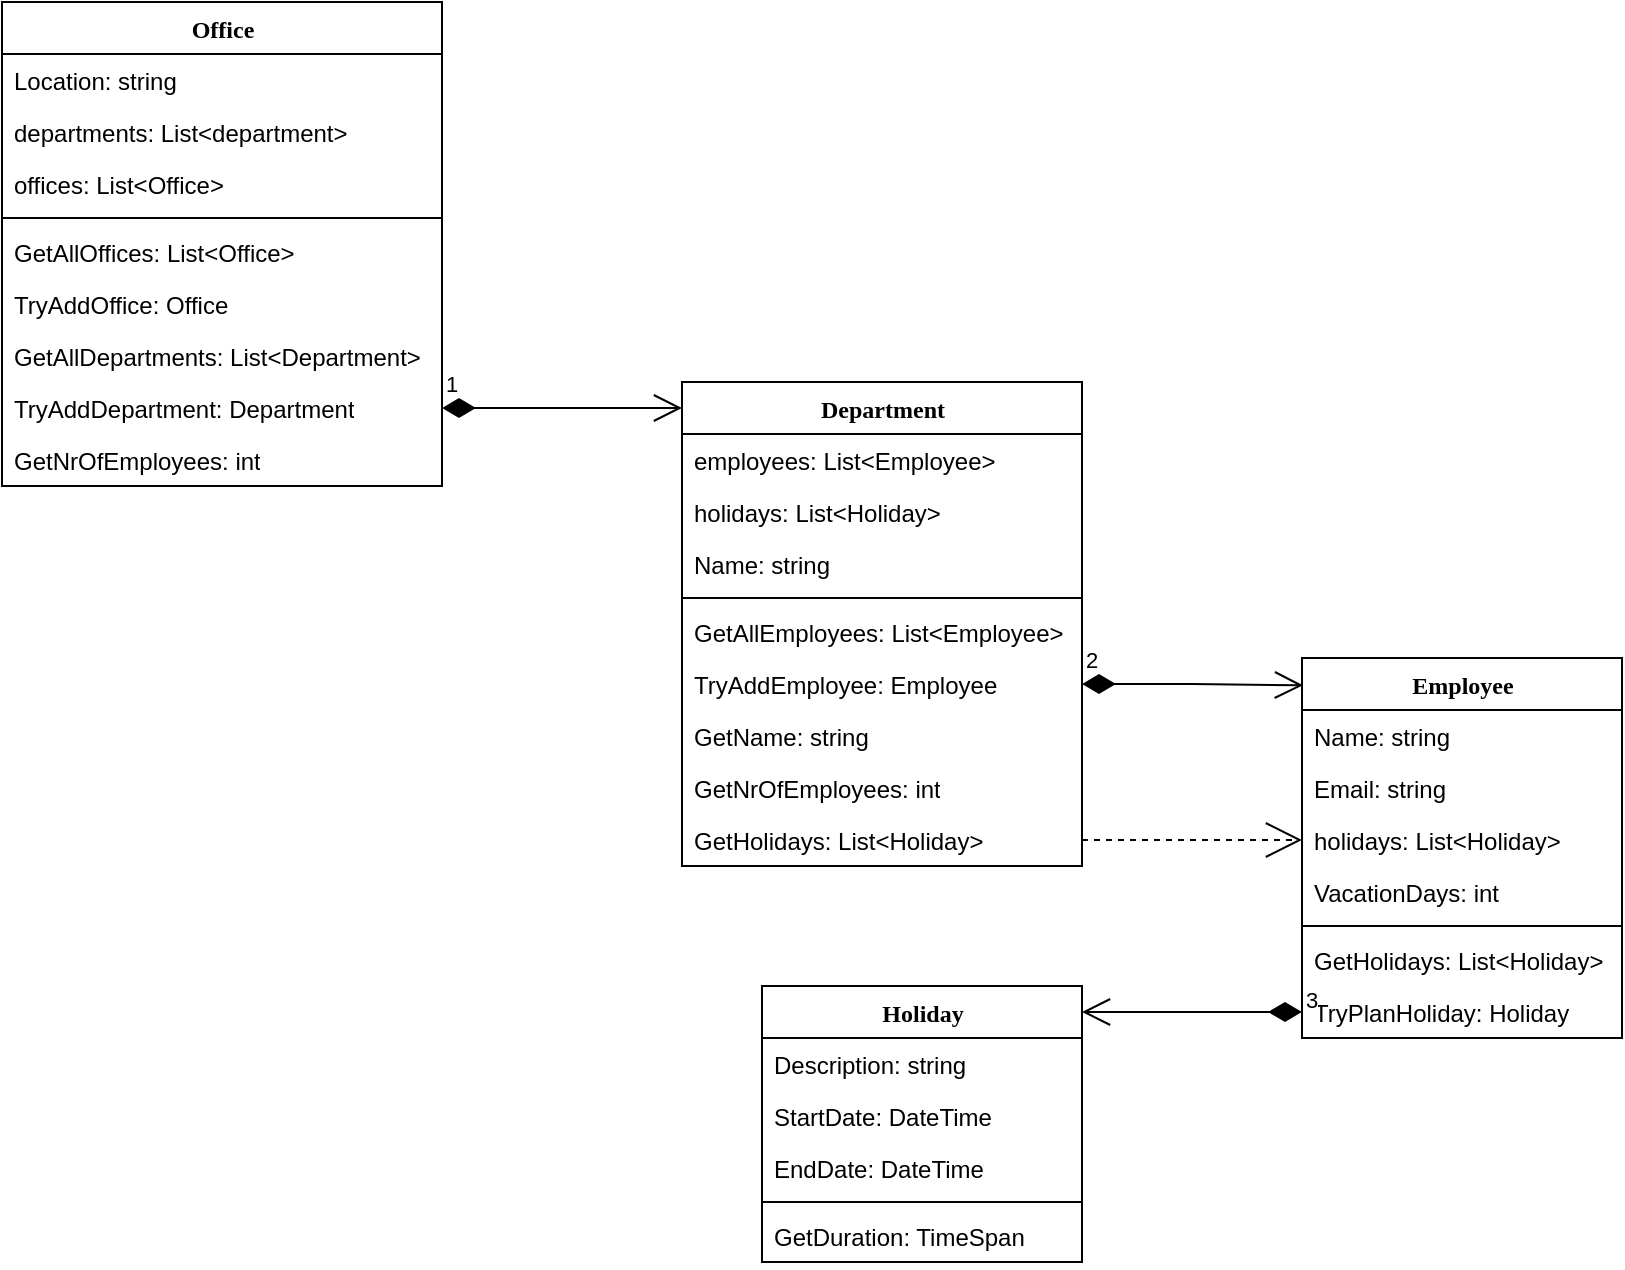 <mxfile version="20.6.2" type="device"><diagram id="7syr8TO3DFOVPjTVeubz" name="Pagina-1"><mxGraphModel dx="1024" dy="604" grid="1" gridSize="10" guides="1" tooltips="1" connect="1" arrows="1" fold="1" page="1" pageScale="1" pageWidth="1169" pageHeight="827" math="0" shadow="0"><root><mxCell id="0"/><mxCell id="1" parent="0"/><mxCell id="m-eqtbrDtFJp4hwc-xNo-1" value="Office" style="swimlane;html=1;fontStyle=1;align=center;verticalAlign=top;childLayout=stackLayout;horizontal=1;startSize=26;horizontalStack=0;resizeParent=1;resizeLast=0;collapsible=1;marginBottom=0;swimlaneFillColor=#ffffff;rounded=0;shadow=0;comic=0;labelBackgroundColor=none;strokeWidth=1;fillColor=none;fontFamily=Verdana;fontSize=12" parent="1" vertex="1"><mxGeometry x="110" y="56" width="220" height="242" as="geometry"/></mxCell><mxCell id="m-eqtbrDtFJp4hwc-xNo-2" value="Location: string" style="text;html=1;strokeColor=none;fillColor=none;align=left;verticalAlign=top;spacingLeft=4;spacingRight=4;whiteSpace=wrap;overflow=hidden;rotatable=0;points=[[0,0.5],[1,0.5]];portConstraint=eastwest;" parent="m-eqtbrDtFJp4hwc-xNo-1" vertex="1"><mxGeometry y="26" width="220" height="26" as="geometry"/></mxCell><mxCell id="m-eqtbrDtFJp4hwc-xNo-3" value="departments: List&amp;lt;department&amp;gt;" style="text;html=1;strokeColor=none;fillColor=none;align=left;verticalAlign=top;spacingLeft=4;spacingRight=4;whiteSpace=wrap;overflow=hidden;rotatable=0;points=[[0,0.5],[1,0.5]];portConstraint=eastwest;" parent="m-eqtbrDtFJp4hwc-xNo-1" vertex="1"><mxGeometry y="52" width="220" height="26" as="geometry"/></mxCell><mxCell id="m-eqtbrDtFJp4hwc-xNo-4" value="offices: List&amp;lt;Office&amp;gt;" style="text;html=1;strokeColor=none;fillColor=none;align=left;verticalAlign=top;spacingLeft=4;spacingRight=4;whiteSpace=wrap;overflow=hidden;rotatable=0;points=[[0,0.5],[1,0.5]];portConstraint=eastwest;" parent="m-eqtbrDtFJp4hwc-xNo-1" vertex="1"><mxGeometry y="78" width="220" height="26" as="geometry"/></mxCell><mxCell id="m-eqtbrDtFJp4hwc-xNo-7" value="" style="line;html=1;strokeWidth=1;fillColor=none;align=left;verticalAlign=middle;spacingTop=-1;spacingLeft=3;spacingRight=3;rotatable=0;labelPosition=right;points=[];portConstraint=eastwest;" parent="m-eqtbrDtFJp4hwc-xNo-1" vertex="1"><mxGeometry y="104" width="220" height="8" as="geometry"/></mxCell><mxCell id="m-eqtbrDtFJp4hwc-xNo-8" value="GetAllOffices: List&amp;lt;Office&amp;gt;" style="text;html=1;strokeColor=none;fillColor=none;align=left;verticalAlign=top;spacingLeft=4;spacingRight=4;whiteSpace=wrap;overflow=hidden;rotatable=0;points=[[0,0.5],[1,0.5]];portConstraint=eastwest;" parent="m-eqtbrDtFJp4hwc-xNo-1" vertex="1"><mxGeometry y="112" width="220" height="26" as="geometry"/></mxCell><mxCell id="m-eqtbrDtFJp4hwc-xNo-9" value="TryAddOffice: Office" style="text;html=1;strokeColor=none;fillColor=none;align=left;verticalAlign=top;spacingLeft=4;spacingRight=4;whiteSpace=wrap;overflow=hidden;rotatable=0;points=[[0,0.5],[1,0.5]];portConstraint=eastwest;" parent="m-eqtbrDtFJp4hwc-xNo-1" vertex="1"><mxGeometry y="138" width="220" height="26" as="geometry"/></mxCell><mxCell id="qklE-9TENW2wu52Q9rxi-11" value="GetAllDepartments: List&amp;lt;Department&amp;gt;" style="text;html=1;strokeColor=none;fillColor=none;align=left;verticalAlign=top;spacingLeft=4;spacingRight=4;whiteSpace=wrap;overflow=hidden;rotatable=0;points=[[0,0.5],[1,0.5]];portConstraint=eastwest;" parent="m-eqtbrDtFJp4hwc-xNo-1" vertex="1"><mxGeometry y="164" width="220" height="26" as="geometry"/></mxCell><mxCell id="qklE-9TENW2wu52Q9rxi-12" value="TryAddDepartment: Department" style="text;html=1;strokeColor=none;fillColor=none;align=left;verticalAlign=top;spacingLeft=4;spacingRight=4;whiteSpace=wrap;overflow=hidden;rotatable=0;points=[[0,0.5],[1,0.5]];portConstraint=eastwest;" parent="m-eqtbrDtFJp4hwc-xNo-1" vertex="1"><mxGeometry y="190" width="220" height="26" as="geometry"/></mxCell><mxCell id="qklE-9TENW2wu52Q9rxi-13" value="GetNrOfEmployees: int" style="text;html=1;strokeColor=none;fillColor=none;align=left;verticalAlign=top;spacingLeft=4;spacingRight=4;whiteSpace=wrap;overflow=hidden;rotatable=0;points=[[0,0.5],[1,0.5]];portConstraint=eastwest;" parent="m-eqtbrDtFJp4hwc-xNo-1" vertex="1"><mxGeometry y="216" width="220" height="26" as="geometry"/></mxCell><mxCell id="m-eqtbrDtFJp4hwc-xNo-10" value="Department" style="swimlane;html=1;fontStyle=1;align=center;verticalAlign=top;childLayout=stackLayout;horizontal=1;startSize=26;horizontalStack=0;resizeParent=1;resizeLast=0;collapsible=1;marginBottom=0;swimlaneFillColor=#ffffff;rounded=0;shadow=0;comic=0;labelBackgroundColor=none;strokeWidth=1;fillColor=none;fontFamily=Verdana;fontSize=12" parent="1" vertex="1"><mxGeometry x="450" y="246" width="200" height="242" as="geometry"/></mxCell><mxCell id="qklE-9TENW2wu52Q9rxi-17" value="employees: List&amp;lt;Employee&amp;gt;" style="text;html=1;strokeColor=none;fillColor=none;align=left;verticalAlign=top;spacingLeft=4;spacingRight=4;whiteSpace=wrap;overflow=hidden;rotatable=0;points=[[0,0.5],[1,0.5]];portConstraint=eastwest;" parent="m-eqtbrDtFJp4hwc-xNo-10" vertex="1"><mxGeometry y="26" width="200" height="26" as="geometry"/></mxCell><mxCell id="qklE-9TENW2wu52Q9rxi-16" value="holidays: List&amp;lt;Holiday&amp;gt;" style="text;html=1;strokeColor=none;fillColor=none;align=left;verticalAlign=top;spacingLeft=4;spacingRight=4;whiteSpace=wrap;overflow=hidden;rotatable=0;points=[[0,0.5],[1,0.5]];portConstraint=eastwest;" parent="m-eqtbrDtFJp4hwc-xNo-10" vertex="1"><mxGeometry y="52" width="200" height="26" as="geometry"/></mxCell><mxCell id="qklE-9TENW2wu52Q9rxi-15" value="Name: string" style="text;html=1;strokeColor=none;fillColor=none;align=left;verticalAlign=top;spacingLeft=4;spacingRight=4;whiteSpace=wrap;overflow=hidden;rotatable=0;points=[[0,0.5],[1,0.5]];portConstraint=eastwest;" parent="m-eqtbrDtFJp4hwc-xNo-10" vertex="1"><mxGeometry y="78" width="200" height="26" as="geometry"/></mxCell><mxCell id="m-eqtbrDtFJp4hwc-xNo-16" value="" style="line;html=1;strokeWidth=1;fillColor=none;align=left;verticalAlign=middle;spacingTop=-1;spacingLeft=3;spacingRight=3;rotatable=0;labelPosition=right;points=[];portConstraint=eastwest;" parent="m-eqtbrDtFJp4hwc-xNo-10" vertex="1"><mxGeometry y="104" width="200" height="8" as="geometry"/></mxCell><mxCell id="qklE-9TENW2wu52Q9rxi-18" value="GetAllEmployees: List&amp;lt;Employee&amp;gt;" style="text;html=1;strokeColor=none;fillColor=none;align=left;verticalAlign=top;spacingLeft=4;spacingRight=4;whiteSpace=wrap;overflow=hidden;rotatable=0;points=[[0,0.5],[1,0.5]];portConstraint=eastwest;" parent="m-eqtbrDtFJp4hwc-xNo-10" vertex="1"><mxGeometry y="112" width="200" height="26" as="geometry"/></mxCell><mxCell id="qklE-9TENW2wu52Q9rxi-21" value="TryAddEmployee: Employee" style="text;html=1;strokeColor=none;fillColor=none;align=left;verticalAlign=top;spacingLeft=4;spacingRight=4;whiteSpace=wrap;overflow=hidden;rotatable=0;points=[[0,0.5],[1,0.5]];portConstraint=eastwest;" parent="m-eqtbrDtFJp4hwc-xNo-10" vertex="1"><mxGeometry y="138" width="200" height="26" as="geometry"/></mxCell><mxCell id="qklE-9TENW2wu52Q9rxi-20" value="GetName: string" style="text;html=1;strokeColor=none;fillColor=none;align=left;verticalAlign=top;spacingLeft=4;spacingRight=4;whiteSpace=wrap;overflow=hidden;rotatable=0;points=[[0,0.5],[1,0.5]];portConstraint=eastwest;" parent="m-eqtbrDtFJp4hwc-xNo-10" vertex="1"><mxGeometry y="164" width="200" height="26" as="geometry"/></mxCell><mxCell id="qklE-9TENW2wu52Q9rxi-19" value="GetNrOfEmployees: int" style="text;html=1;strokeColor=none;fillColor=none;align=left;verticalAlign=top;spacingLeft=4;spacingRight=4;whiteSpace=wrap;overflow=hidden;rotatable=0;points=[[0,0.5],[1,0.5]];portConstraint=eastwest;" parent="m-eqtbrDtFJp4hwc-xNo-10" vertex="1"><mxGeometry y="190" width="200" height="26" as="geometry"/></mxCell><mxCell id="qklE-9TENW2wu52Q9rxi-25" value="GetHolidays: List&amp;lt;Holiday&amp;gt;" style="text;html=1;strokeColor=none;fillColor=none;align=left;verticalAlign=top;spacingLeft=4;spacingRight=4;whiteSpace=wrap;overflow=hidden;rotatable=0;points=[[0,0.5],[1,0.5]];portConstraint=eastwest;" parent="m-eqtbrDtFJp4hwc-xNo-10" vertex="1"><mxGeometry y="216" width="200" height="26" as="geometry"/></mxCell><mxCell id="m-eqtbrDtFJp4hwc-xNo-19" value="Employee" style="swimlane;html=1;fontStyle=1;align=center;verticalAlign=top;childLayout=stackLayout;horizontal=1;startSize=26;horizontalStack=0;resizeParent=1;resizeLast=0;collapsible=1;marginBottom=0;swimlaneFillColor=#ffffff;rounded=0;shadow=0;comic=0;labelBackgroundColor=none;strokeWidth=1;fillColor=none;fontFamily=Verdana;fontSize=12" parent="1" vertex="1"><mxGeometry x="760" y="384" width="160" height="190" as="geometry"/></mxCell><mxCell id="qklE-9TENW2wu52Q9rxi-24" value="Name: string" style="text;html=1;strokeColor=none;fillColor=none;align=left;verticalAlign=top;spacingLeft=4;spacingRight=4;whiteSpace=wrap;overflow=hidden;rotatable=0;points=[[0,0.5],[1,0.5]];portConstraint=eastwest;" parent="m-eqtbrDtFJp4hwc-xNo-19" vertex="1"><mxGeometry y="26" width="160" height="26" as="geometry"/></mxCell><mxCell id="qklE-9TENW2wu52Q9rxi-22" value="Email: string" style="text;html=1;strokeColor=none;fillColor=none;align=left;verticalAlign=top;spacingLeft=4;spacingRight=4;whiteSpace=wrap;overflow=hidden;rotatable=0;points=[[0,0.5],[1,0.5]];portConstraint=eastwest;" parent="m-eqtbrDtFJp4hwc-xNo-19" vertex="1"><mxGeometry y="52" width="160" height="26" as="geometry"/></mxCell><mxCell id="qklE-9TENW2wu52Q9rxi-23" value="holidays: List&amp;lt;Holiday&amp;gt;" style="text;html=1;strokeColor=none;fillColor=none;align=left;verticalAlign=top;spacingLeft=4;spacingRight=4;whiteSpace=wrap;overflow=hidden;rotatable=0;points=[[0,0.5],[1,0.5]];portConstraint=eastwest;" parent="m-eqtbrDtFJp4hwc-xNo-19" vertex="1"><mxGeometry y="78" width="160" height="26" as="geometry"/></mxCell><mxCell id="m-eqtbrDtFJp4hwc-xNo-20" value="VacationDays: int" style="text;html=1;strokeColor=none;fillColor=none;align=left;verticalAlign=top;spacingLeft=4;spacingRight=4;whiteSpace=wrap;overflow=hidden;rotatable=0;points=[[0,0.5],[1,0.5]];portConstraint=eastwest;" parent="m-eqtbrDtFJp4hwc-xNo-19" vertex="1"><mxGeometry y="104" width="160" height="26" as="geometry"/></mxCell><mxCell id="m-eqtbrDtFJp4hwc-xNo-25" value="" style="line;html=1;strokeWidth=1;fillColor=none;align=left;verticalAlign=middle;spacingTop=-1;spacingLeft=3;spacingRight=3;rotatable=0;labelPosition=right;points=[];portConstraint=eastwest;" parent="m-eqtbrDtFJp4hwc-xNo-19" vertex="1"><mxGeometry y="130" width="160" height="8" as="geometry"/></mxCell><mxCell id="m-eqtbrDtFJp4hwc-xNo-26" value="GetHolidays: List&amp;lt;Holiday&amp;gt;" style="text;html=1;strokeColor=none;fillColor=none;align=left;verticalAlign=top;spacingLeft=4;spacingRight=4;whiteSpace=wrap;overflow=hidden;rotatable=0;points=[[0,0.5],[1,0.5]];portConstraint=eastwest;" parent="m-eqtbrDtFJp4hwc-xNo-19" vertex="1"><mxGeometry y="138" width="160" height="26" as="geometry"/></mxCell><mxCell id="m-eqtbrDtFJp4hwc-xNo-27" value="TryPlanHoliday: Holiday" style="text;html=1;strokeColor=none;fillColor=none;align=left;verticalAlign=top;spacingLeft=4;spacingRight=4;whiteSpace=wrap;overflow=hidden;rotatable=0;points=[[0,0.5],[1,0.5]];portConstraint=eastwest;" parent="m-eqtbrDtFJp4hwc-xNo-19" vertex="1"><mxGeometry y="164" width="160" height="26" as="geometry"/></mxCell><mxCell id="m-eqtbrDtFJp4hwc-xNo-28" value="Holiday" style="swimlane;html=1;fontStyle=1;align=center;verticalAlign=top;childLayout=stackLayout;horizontal=1;startSize=26;horizontalStack=0;resizeParent=1;resizeLast=0;collapsible=1;marginBottom=0;swimlaneFillColor=#ffffff;rounded=0;shadow=0;comic=0;labelBackgroundColor=none;strokeWidth=1;fillColor=none;fontFamily=Verdana;fontSize=12" parent="1" vertex="1"><mxGeometry x="490" y="548" width="160" height="138" as="geometry"/></mxCell><mxCell id="qklE-9TENW2wu52Q9rxi-28" value="Description: string" style="text;html=1;strokeColor=none;fillColor=none;align=left;verticalAlign=top;spacingLeft=4;spacingRight=4;whiteSpace=wrap;overflow=hidden;rotatable=0;points=[[0,0.5],[1,0.5]];portConstraint=eastwest;" parent="m-eqtbrDtFJp4hwc-xNo-28" vertex="1"><mxGeometry y="26" width="160" height="26" as="geometry"/></mxCell><mxCell id="qklE-9TENW2wu52Q9rxi-27" value="StartDate: DateTime" style="text;html=1;strokeColor=none;fillColor=none;align=left;verticalAlign=top;spacingLeft=4;spacingRight=4;whiteSpace=wrap;overflow=hidden;rotatable=0;points=[[0,0.5],[1,0.5]];portConstraint=eastwest;" parent="m-eqtbrDtFJp4hwc-xNo-28" vertex="1"><mxGeometry y="52" width="160" height="26" as="geometry"/></mxCell><mxCell id="qklE-9TENW2wu52Q9rxi-26" value="EndDate: DateTime" style="text;html=1;strokeColor=none;fillColor=none;align=left;verticalAlign=top;spacingLeft=4;spacingRight=4;whiteSpace=wrap;overflow=hidden;rotatable=0;points=[[0,0.5],[1,0.5]];portConstraint=eastwest;" parent="m-eqtbrDtFJp4hwc-xNo-28" vertex="1"><mxGeometry y="78" width="160" height="26" as="geometry"/></mxCell><mxCell id="m-eqtbrDtFJp4hwc-xNo-34" value="" style="line;html=1;strokeWidth=1;fillColor=none;align=left;verticalAlign=middle;spacingTop=-1;spacingLeft=3;spacingRight=3;rotatable=0;labelPosition=right;points=[];portConstraint=eastwest;" parent="m-eqtbrDtFJp4hwc-xNo-28" vertex="1"><mxGeometry y="104" width="160" height="8" as="geometry"/></mxCell><mxCell id="m-eqtbrDtFJp4hwc-xNo-35" value="GetDuration: TimeSpan" style="text;html=1;strokeColor=none;fillColor=none;align=left;verticalAlign=top;spacingLeft=4;spacingRight=4;whiteSpace=wrap;overflow=hidden;rotatable=0;points=[[0,0.5],[1,0.5]];portConstraint=eastwest;" parent="m-eqtbrDtFJp4hwc-xNo-28" vertex="1"><mxGeometry y="112" width="160" height="26" as="geometry"/></mxCell><mxCell id="qklE-9TENW2wu52Q9rxi-29" value="1" style="endArrow=open;html=1;endSize=12;startArrow=diamondThin;startSize=14;startFill=1;edgeStyle=orthogonalEdgeStyle;align=left;verticalAlign=bottom;rounded=0;" parent="1" source="qklE-9TENW2wu52Q9rxi-12" target="m-eqtbrDtFJp4hwc-xNo-10" edge="1"><mxGeometry x="-1" y="3" relative="1" as="geometry"><mxPoint x="360" y="336" as="sourcePoint"/><mxPoint x="520" y="336" as="targetPoint"/><Array as="points"><mxPoint x="440" y="259"/><mxPoint x="440" y="259"/></Array></mxGeometry></mxCell><mxCell id="qklE-9TENW2wu52Q9rxi-34" style="edgeStyle=elbowEdgeStyle;html=1;labelBackgroundColor=none;startFill=0;startSize=8;endArrow=open;endFill=0;endSize=16;fontFamily=Verdana;fontSize=12;elbow=vertical;dashed=1;entryX=0;entryY=0.5;entryDx=0;entryDy=0;" parent="1" source="qklE-9TENW2wu52Q9rxi-25" target="qklE-9TENW2wu52Q9rxi-23" edge="1"><mxGeometry relative="1" as="geometry"><mxPoint x="710" y="536.001" as="sourcePoint"/><mxPoint x="860" y="536.001" as="targetPoint"/><Array as="points"><mxPoint x="680" y="475"/></Array></mxGeometry></mxCell><mxCell id="qklE-9TENW2wu52Q9rxi-35" value="2" style="endArrow=open;html=1;endSize=12;startArrow=diamondThin;startSize=14;startFill=1;edgeStyle=orthogonalEdgeStyle;align=left;verticalAlign=bottom;rounded=0;entryX=0.003;entryY=0.072;entryDx=0;entryDy=0;entryPerimeter=0;" parent="1" source="qklE-9TENW2wu52Q9rxi-21" target="m-eqtbrDtFJp4hwc-xNo-19" edge="1"><mxGeometry x="-1" y="3" relative="1" as="geometry"><mxPoint x="740" y="340" as="sourcePoint"/><mxPoint x="900" y="340" as="targetPoint"/></mxGeometry></mxCell><mxCell id="qklE-9TENW2wu52Q9rxi-38" value="3" style="endArrow=open;html=1;endSize=12;startArrow=diamondThin;startSize=14;startFill=1;edgeStyle=orthogonalEdgeStyle;align=left;verticalAlign=bottom;rounded=0;exitX=0;exitY=0.5;exitDx=0;exitDy=0;" parent="1" source="m-eqtbrDtFJp4hwc-xNo-27" edge="1"><mxGeometry x="-1" y="3" relative="1" as="geometry"><mxPoint x="670" y="610" as="sourcePoint"/><mxPoint x="650" y="561" as="targetPoint"/></mxGeometry></mxCell></root></mxGraphModel></diagram></mxfile>